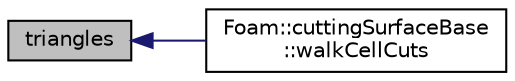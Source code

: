 digraph "triangles"
{
  bgcolor="transparent";
  edge [fontname="Helvetica",fontsize="10",labelfontname="Helvetica",labelfontsize="10"];
  node [fontname="Helvetica",fontsize="10",shape=record];
  rankdir="LR";
  Node1 [label="triangles",height=0.2,width=0.4,color="black", fillcolor="grey75", style="filled" fontcolor="black"];
  Node1 -> Node2 [dir="back",color="midnightblue",fontsize="10",style="solid",fontname="Helvetica"];
  Node2 [label="Foam::cuttingSurfaceBase\l::walkCellCuts",height=0.2,width=0.4,color="black",URL="$classFoam_1_1cuttingSurfaceBase.html#a13973a2752e1122847e87e07db0f56b2",tooltip="Walk cell cuts to create faces. "];
}
